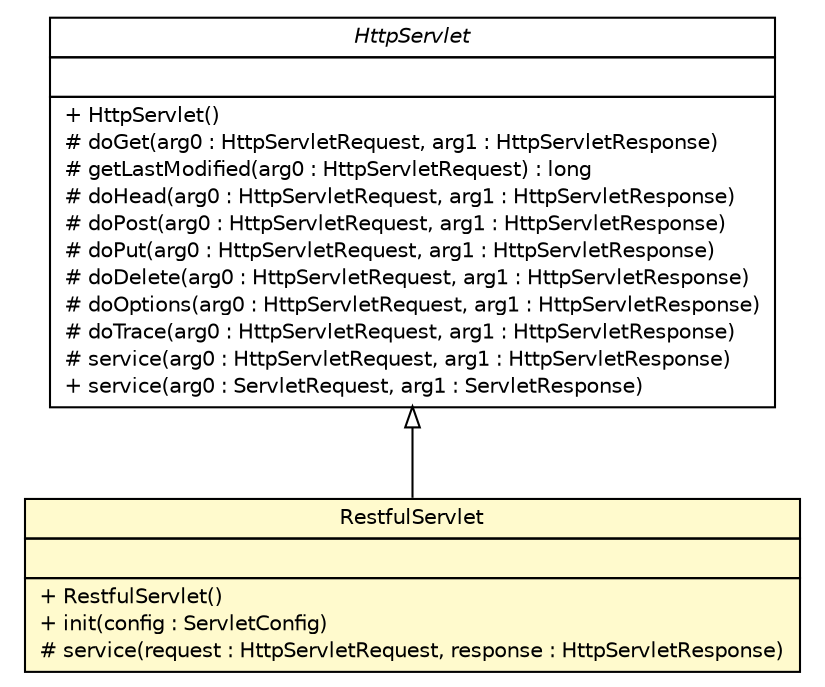 #!/usr/local/bin/dot
#
# Class diagram 
# Generated by UMLGraph version 5.1 (http://www.umlgraph.org/)
#

digraph G {
	edge [fontname="Helvetica",fontsize=10,labelfontname="Helvetica",labelfontsize=10];
	node [fontname="Helvetica",fontsize=10,shape=plaintext];
	nodesep=0.25;
	ranksep=0.5;
	// com.rexsl.core.RestfulServlet
	c30 [label=<<table title="com.rexsl.core.RestfulServlet" border="0" cellborder="1" cellspacing="0" cellpadding="2" port="p" bgcolor="lemonChiffon" href="./RestfulServlet.html">
		<tr><td><table border="0" cellspacing="0" cellpadding="1">
<tr><td align="center" balign="center"> RestfulServlet </td></tr>
		</table></td></tr>
		<tr><td><table border="0" cellspacing="0" cellpadding="1">
<tr><td align="left" balign="left">  </td></tr>
		</table></td></tr>
		<tr><td><table border="0" cellspacing="0" cellpadding="1">
<tr><td align="left" balign="left"> + RestfulServlet() </td></tr>
<tr><td align="left" balign="left"> + init(config : ServletConfig) </td></tr>
<tr><td align="left" balign="left"> # service(request : HttpServletRequest, response : HttpServletResponse) </td></tr>
		</table></td></tr>
		</table>>, fontname="Helvetica", fontcolor="black", fontsize=10.0];
	//com.rexsl.core.RestfulServlet extends javax.servlet.http.HttpServlet
	c35:p -> c30:p [dir=back,arrowtail=empty];
	// javax.servlet.http.HttpServlet
	c35 [label=<<table title="javax.servlet.http.HttpServlet" border="0" cellborder="1" cellspacing="0" cellpadding="2" port="p" href="http://java.sun.com/j2se/1.4.2/docs/api/javax/servlet/http/HttpServlet.html">
		<tr><td><table border="0" cellspacing="0" cellpadding="1">
<tr><td align="center" balign="center"><font face="Helvetica-Oblique"> HttpServlet </font></td></tr>
		</table></td></tr>
		<tr><td><table border="0" cellspacing="0" cellpadding="1">
<tr><td align="left" balign="left">  </td></tr>
		</table></td></tr>
		<tr><td><table border="0" cellspacing="0" cellpadding="1">
<tr><td align="left" balign="left"> + HttpServlet() </td></tr>
<tr><td align="left" balign="left"> # doGet(arg0 : HttpServletRequest, arg1 : HttpServletResponse) </td></tr>
<tr><td align="left" balign="left"> # getLastModified(arg0 : HttpServletRequest) : long </td></tr>
<tr><td align="left" balign="left"> # doHead(arg0 : HttpServletRequest, arg1 : HttpServletResponse) </td></tr>
<tr><td align="left" balign="left"> # doPost(arg0 : HttpServletRequest, arg1 : HttpServletResponse) </td></tr>
<tr><td align="left" balign="left"> # doPut(arg0 : HttpServletRequest, arg1 : HttpServletResponse) </td></tr>
<tr><td align="left" balign="left"> # doDelete(arg0 : HttpServletRequest, arg1 : HttpServletResponse) </td></tr>
<tr><td align="left" balign="left"> # doOptions(arg0 : HttpServletRequest, arg1 : HttpServletResponse) </td></tr>
<tr><td align="left" balign="left"> # doTrace(arg0 : HttpServletRequest, arg1 : HttpServletResponse) </td></tr>
<tr><td align="left" balign="left"> # service(arg0 : HttpServletRequest, arg1 : HttpServletResponse) </td></tr>
<tr><td align="left" balign="left"> + service(arg0 : ServletRequest, arg1 : ServletResponse) </td></tr>
		</table></td></tr>
		</table>>, fontname="Helvetica", fontcolor="black", fontsize=10.0];
}

